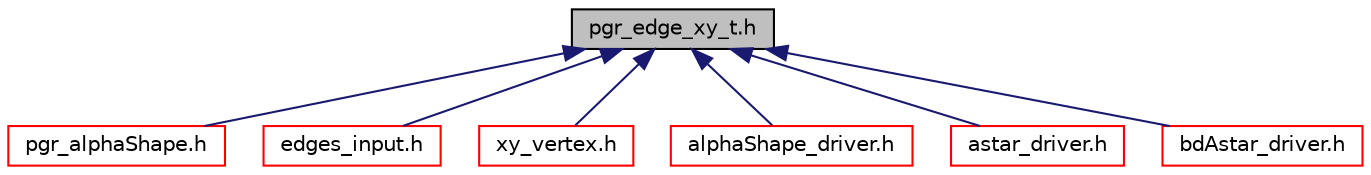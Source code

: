 digraph "pgr_edge_xy_t.h"
{
  edge [fontname="Helvetica",fontsize="10",labelfontname="Helvetica",labelfontsize="10"];
  node [fontname="Helvetica",fontsize="10",shape=record];
  Node2 [label="pgr_edge_xy_t.h",height=0.2,width=0.4,color="black", fillcolor="grey75", style="filled", fontcolor="black"];
  Node2 -> Node3 [dir="back",color="midnightblue",fontsize="10",style="solid",fontname="Helvetica"];
  Node3 [label="pgr_alphaShape.h",height=0.2,width=0.4,color="red", fillcolor="white", style="filled",URL="$pgr__alphaShape_8h.html"];
  Node2 -> Node6 [dir="back",color="midnightblue",fontsize="10",style="solid",fontname="Helvetica"];
  Node6 [label="edges_input.h",height=0.2,width=0.4,color="red", fillcolor="white", style="filled",URL="$edges__input_8h.html"];
  Node2 -> Node48 [dir="back",color="midnightblue",fontsize="10",style="solid",fontname="Helvetica"];
  Node48 [label="xy_vertex.h",height=0.2,width=0.4,color="red", fillcolor="white", style="filled",URL="$xy__vertex_8h.html"];
  Node2 -> Node121 [dir="back",color="midnightblue",fontsize="10",style="solid",fontname="Helvetica"];
  Node121 [label="alphaShape_driver.h",height=0.2,width=0.4,color="red", fillcolor="white", style="filled",URL="$alphaShape__driver_8h.html"];
  Node2 -> Node122 [dir="back",color="midnightblue",fontsize="10",style="solid",fontname="Helvetica"];
  Node122 [label="astar_driver.h",height=0.2,width=0.4,color="red", fillcolor="white", style="filled",URL="$astar__driver_8h.html"];
  Node2 -> Node123 [dir="back",color="midnightblue",fontsize="10",style="solid",fontname="Helvetica"];
  Node123 [label="bdAstar_driver.h",height=0.2,width=0.4,color="red", fillcolor="white", style="filled",URL="$bdAstar__driver_8h.html"];
}
